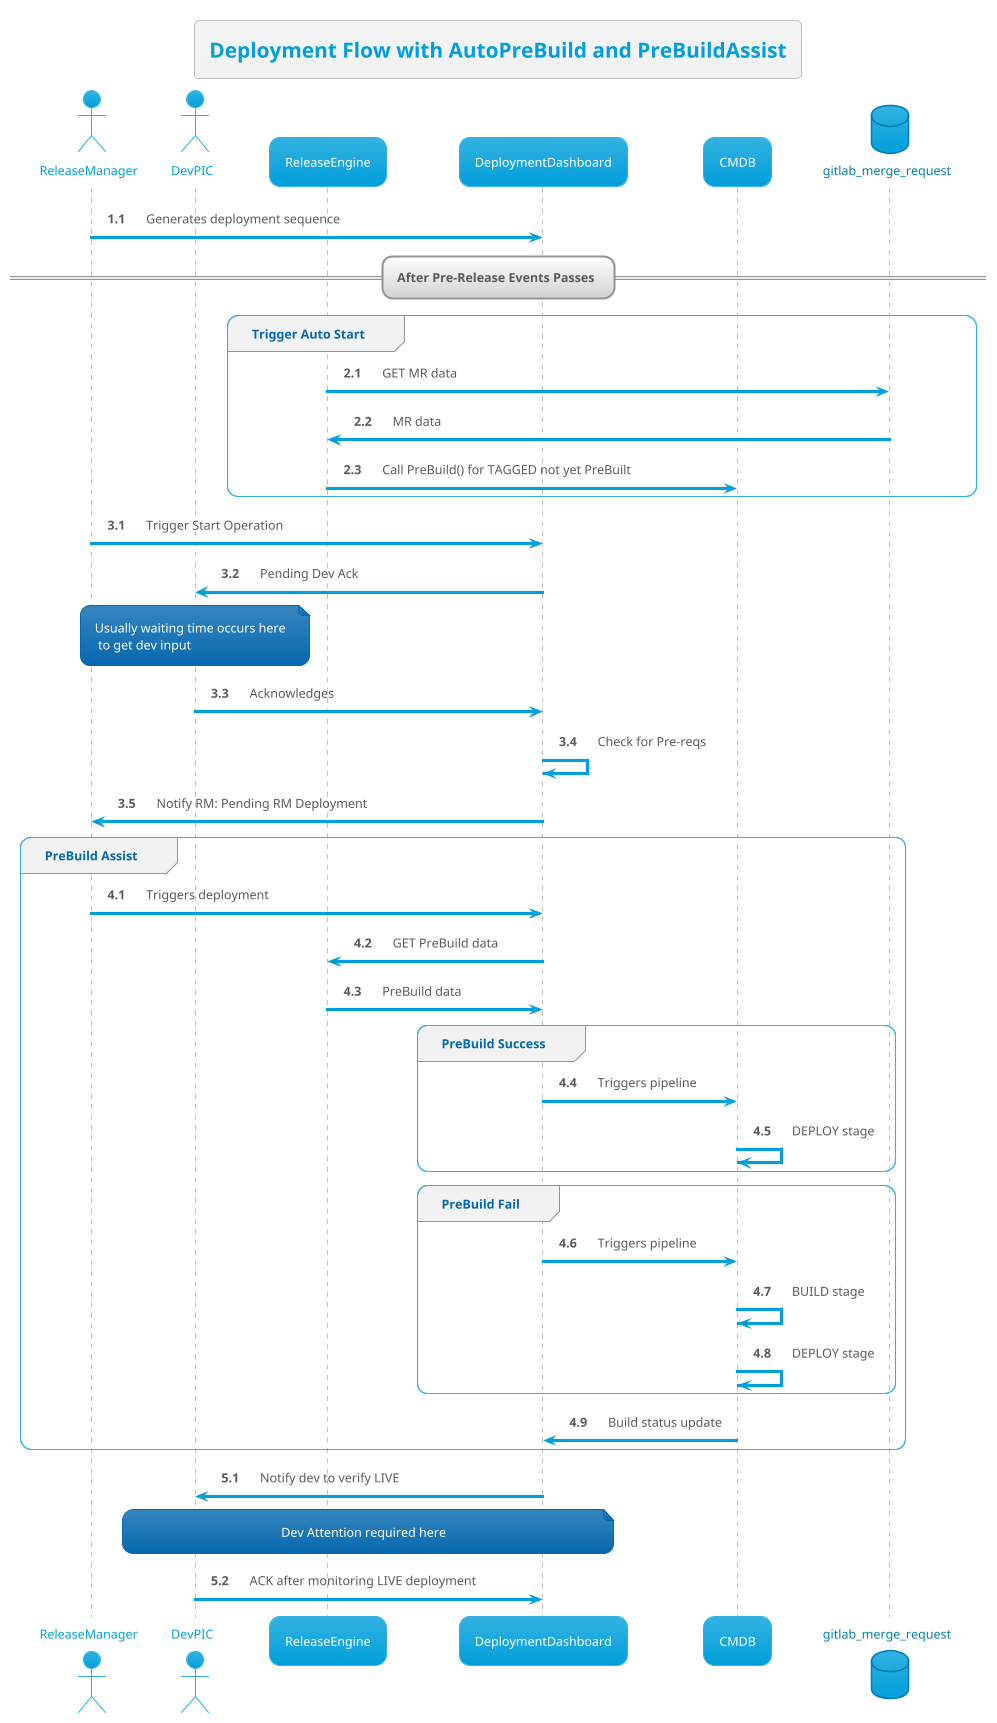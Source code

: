 @startuml
!theme bluegray
skinparam FooterFontColor black
skinparam DatabaseFontColor #007faf

actor ReleaseManager as RM
actor DevPIC as Dev
participant ReleaseEngine as RE
participant DeploymentDashboard as DD
participant CMDB
database gitlab_merge_request as MRDB

title Deployment Flow with AutoPreBuild and PreBuildAssist

autonumber 1.1

RM -> DD : Generates deployment sequence
== After Pre-Release Events Passes ==

autonumber inc A
group Trigger Auto Start 
    RE -> MRDB : GET MR data
    MRDB -> RE : MR data
    RE -> CMDB : Call PreBuild() for TAGGED not yet PreBuilt
end group


autonumber inc A
RM -> DD : Trigger Start Operation
DD -> Dev : Pending Dev Ack
note over Dev: Usually waiting time occurs here\n to get dev input
Dev -> DD : Acknowledges

DD -> DD : Check for Pre-reqs
DD -> RM : Notify RM: Pending RM Deployment

autonumber inc A
group PreBuild Assist
    RM -> DD: Triggers deployment
    DD -> RE: GET PreBuild data
    RE -> DD: PreBuild data
    group PreBuild Success
        DD -> CMDB: Triggers pipeline
        CMDB -> CMDB : DEPLOY stage
    end group
    group PreBuild Fail
        DD -> CMDB: Triggers pipeline
        CMDB -> CMDB : BUILD stage
        CMDB -> CMDB : DEPLOY stage
    end group
    CMDB -> DD : Build status update
end group

autonumber inc A
DD -> Dev : Notify dev to verify LIVE
note over Dev,DD: Dev Attention required here
Dev -> DD : ACK after monitoring LIVE deployment


@enduml